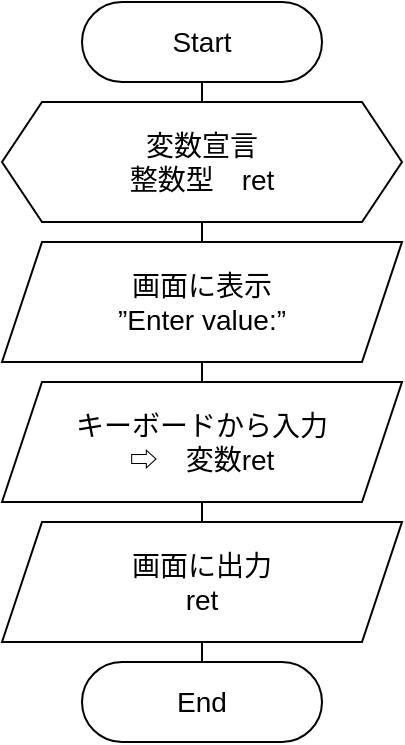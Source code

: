 <mxfile>
    <diagram id="UH9M-PTZYFPTRRticOm9" name="Page-1">
        <mxGraphModel dx="1130" dy="784" grid="1" gridSize="10" guides="1" tooltips="1" connect="1" arrows="1" fold="1" page="1" pageScale="1" pageWidth="850" pageHeight="1100" math="0" shadow="0">
            <root>
                <mxCell id="0"/>
                <mxCell id="1" parent="0"/>
                <mxCell id="2" value="Start" style="rounded=1;whiteSpace=wrap;html=1;arcSize=50;fontSize=14;align=center;" vertex="1" parent="1">
                    <mxGeometry x="110" y="40" width="120" height="40" as="geometry"/>
                </mxCell>
                <mxCell id="5" value="変数宣言&lt;br style=&quot;font-size: 14px;&quot;&gt;整数型　ret" style="shape=hexagon;perimeter=hexagonPerimeter2;whiteSpace=wrap;html=1;fixedSize=1;fontSize=14;align=center;" vertex="1" parent="1">
                    <mxGeometry x="70" y="90" width="200" height="60" as="geometry"/>
                </mxCell>
                <mxCell id="6" value="" style="endArrow=none;html=1;entryX=0.5;entryY=1;entryDx=0;entryDy=0;exitX=0.5;exitY=0;exitDx=0;exitDy=0;align=center;" edge="1" parent="1" source="5" target="2">
                    <mxGeometry width="50" height="50" relative="1" as="geometry">
                        <mxPoint x="250" y="370" as="sourcePoint"/>
                        <mxPoint x="300" y="320" as="targetPoint"/>
                    </mxGeometry>
                </mxCell>
                <mxCell id="7" value="画面に表示&lt;br style=&quot;font-size: 14px;&quot;&gt;”Enter value:”" style="shape=parallelogram;perimeter=parallelogramPerimeter;whiteSpace=wrap;html=1;fixedSize=1;fontSize=14;align=center;" vertex="1" parent="1">
                    <mxGeometry x="70" y="160" width="200" height="60" as="geometry"/>
                </mxCell>
                <mxCell id="8" value="" style="endArrow=none;html=1;entryX=0.5;entryY=1;entryDx=0;entryDy=0;exitX=0.5;exitY=0;exitDx=0;exitDy=0;align=center;" edge="1" parent="1" source="7" target="5">
                    <mxGeometry width="50" height="50" relative="1" as="geometry">
                        <mxPoint x="250" y="370" as="sourcePoint"/>
                        <mxPoint x="300" y="320" as="targetPoint"/>
                    </mxGeometry>
                </mxCell>
                <mxCell id="9" value="キーボードから入力&lt;br style=&quot;font-size: 14px;&quot;&gt;⇨　変数ret" style="shape=parallelogram;perimeter=parallelogramPerimeter;whiteSpace=wrap;html=1;fixedSize=1;fontSize=14;align=center;" vertex="1" parent="1">
                    <mxGeometry x="70" y="230" width="200" height="60" as="geometry"/>
                </mxCell>
                <mxCell id="10" value="" style="endArrow=none;html=1;fontSize=14;exitX=0.5;exitY=1;exitDx=0;exitDy=0;entryX=0.5;entryY=0;entryDx=0;entryDy=0;align=center;" edge="1" parent="1" source="7" target="9">
                    <mxGeometry width="50" height="50" relative="1" as="geometry">
                        <mxPoint x="250" y="360" as="sourcePoint"/>
                        <mxPoint x="300" y="310" as="targetPoint"/>
                    </mxGeometry>
                </mxCell>
                <mxCell id="13" value="画面に出力&lt;br&gt;ret" style="shape=parallelogram;perimeter=parallelogramPerimeter;whiteSpace=wrap;html=1;fixedSize=1;fontSize=14;align=center;" vertex="1" parent="1">
                    <mxGeometry x="70" y="300" width="200" height="60" as="geometry"/>
                </mxCell>
                <mxCell id="14" value="End" style="rounded=1;whiteSpace=wrap;html=1;arcSize=50;fontSize=14;align=center;" vertex="1" parent="1">
                    <mxGeometry x="110" y="370" width="120" height="40" as="geometry"/>
                </mxCell>
                <mxCell id="15" value="" style="endArrow=none;html=1;fontSize=14;entryX=0.5;entryY=0;entryDx=0;entryDy=0;exitX=0.5;exitY=1;exitDx=0;exitDy=0;" edge="1" parent="1" source="13" target="14">
                    <mxGeometry width="50" height="50" relative="1" as="geometry">
                        <mxPoint x="350" y="370" as="sourcePoint"/>
                        <mxPoint x="300" y="310" as="targetPoint"/>
                    </mxGeometry>
                </mxCell>
                <mxCell id="16" value="" style="endArrow=none;html=1;fontSize=14;entryX=0.5;entryY=1;entryDx=0;entryDy=0;exitX=0.5;exitY=0;exitDx=0;exitDy=0;" edge="1" parent="1" source="13" target="9">
                    <mxGeometry width="50" height="50" relative="1" as="geometry">
                        <mxPoint x="250" y="360" as="sourcePoint"/>
                        <mxPoint x="300" y="310" as="targetPoint"/>
                    </mxGeometry>
                </mxCell>
            </root>
        </mxGraphModel>
    </diagram>
</mxfile>